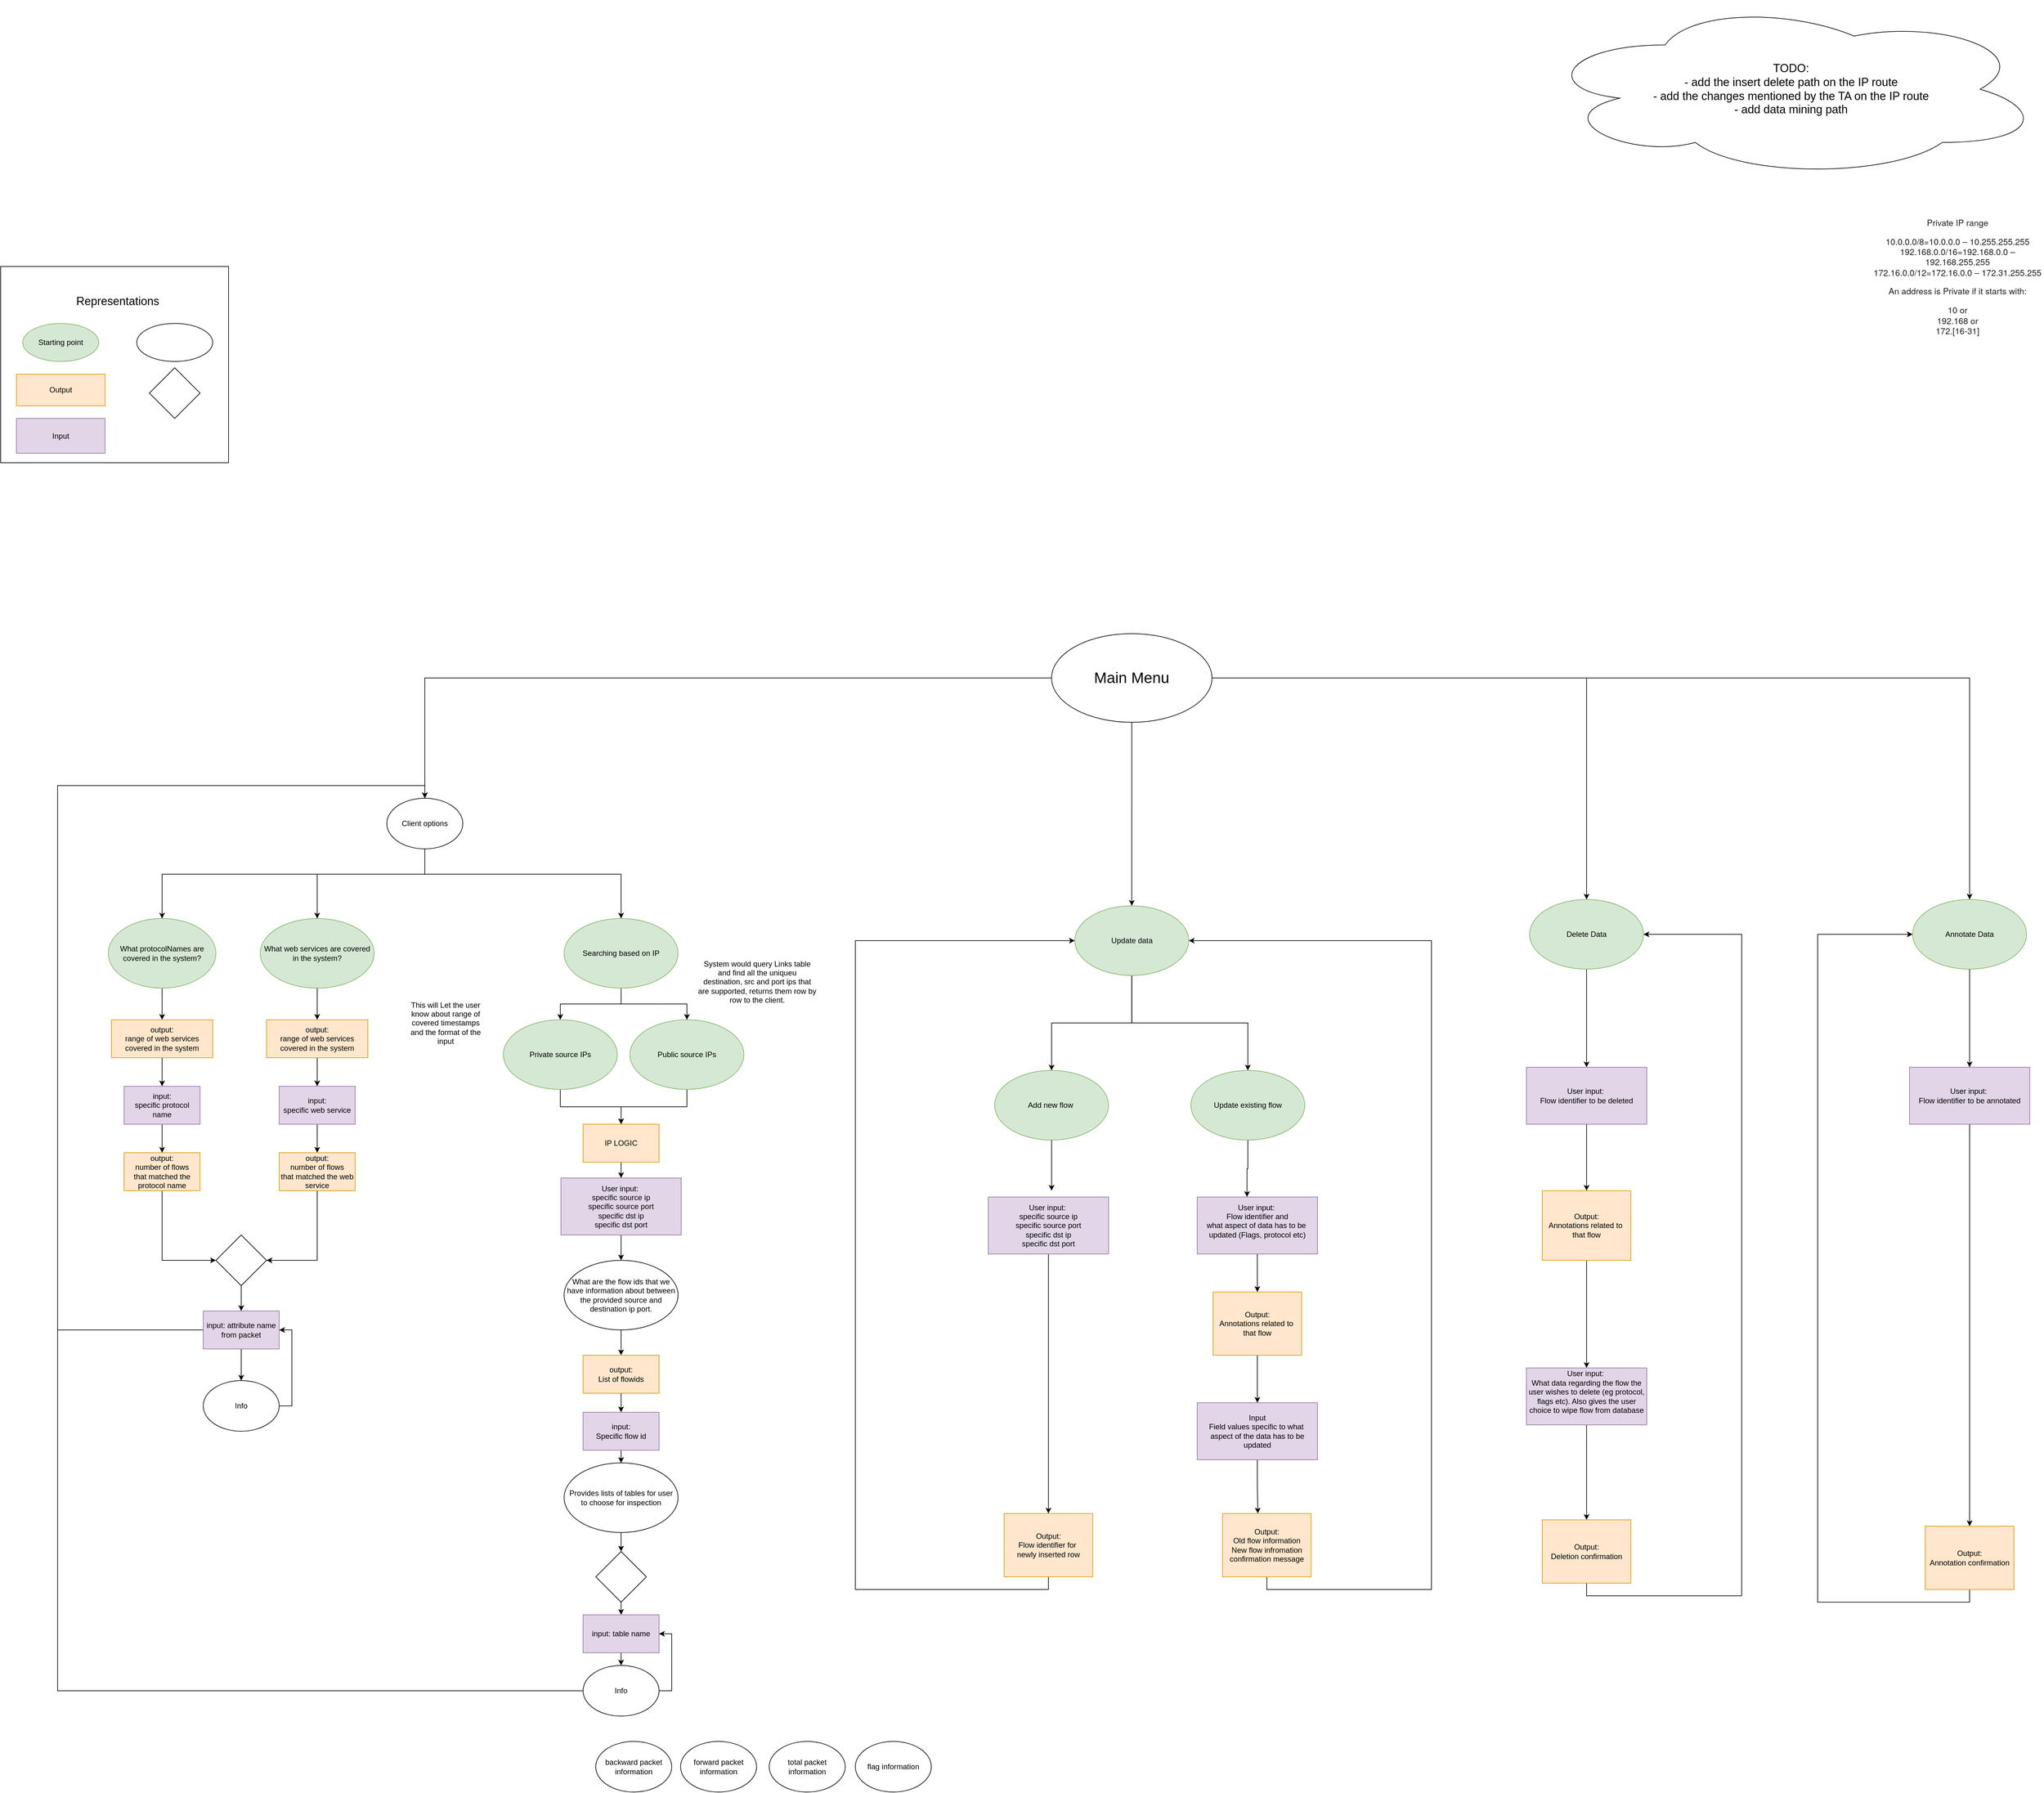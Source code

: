 <mxfile version="14.4.3" type="device"><diagram id="SofdjEfW7z4mmCoIvDy1" name="Page-1"><mxGraphModel dx="4760" dy="3686" grid="1" gridSize="10" guides="1" tooltips="1" connect="1" arrows="1" fold="1" page="1" pageScale="1" pageWidth="850" pageHeight="1100" math="0" shadow="0"><root><mxCell id="0"/><mxCell id="1" parent="0"/><mxCell id="km_jB05RlT5TDbRmIcJ6-3" value="System would query Links table and find all the uniqueu destination, src and port ips that are supported, returns them row by row to the client." style="text;html=1;strokeColor=none;fillColor=none;align=center;verticalAlign=middle;whiteSpace=wrap;rounded=0;" parent="1" vertex="1"><mxGeometry x="1140" y="700" width="190" height="100" as="geometry"/></mxCell><mxCell id="C1hIjqisIbXnjDdDZvWu-15" style="edgeStyle=orthogonalEdgeStyle;rounded=0;orthogonalLoop=1;jettySize=auto;html=1;exitX=0.5;exitY=1;exitDx=0;exitDy=0;" parent="1" source="km_jB05RlT5TDbRmIcJ6-9" target="C1hIjqisIbXnjDdDZvWu-14" edge="1"><mxGeometry relative="1" as="geometry"/></mxCell><mxCell id="km_jB05RlT5TDbRmIcJ6-9" value="Provides lists of tables for user&lt;br&gt;to choose for inspection" style="ellipse;whiteSpace=wrap;html=1;" parent="1" vertex="1"><mxGeometry x="930" y="1510" width="180" height="110" as="geometry"/></mxCell><mxCell id="km_jB05RlT5TDbRmIcJ6-10" style="edgeStyle=orthogonalEdgeStyle;rounded=0;orthogonalLoop=1;jettySize=auto;html=1;exitX=0.5;exitY=1;exitDx=0;exitDy=0;entryX=0.5;entryY=0;entryDx=0;entryDy=0;" parent="1" source="km_jB05RlT5TDbRmIcJ6-11" target="km_jB05RlT5TDbRmIcJ6-26" edge="1"><mxGeometry relative="1" as="geometry"/></mxCell><mxCell id="km_jB05RlT5TDbRmIcJ6-11" value="&lt;span&gt;User input:&amp;nbsp;&lt;/span&gt;&lt;br&gt;&lt;span&gt;specific source ip&lt;/span&gt;&lt;br&gt;&lt;span&gt;specific source port&lt;br&gt;&lt;/span&gt;&lt;span&gt;specific dst ip&lt;/span&gt;&lt;br&gt;&lt;span&gt;specific dst port&lt;br&gt;&lt;/span&gt;" style="rounded=0;whiteSpace=wrap;html=1;fillColor=#e1d5e7;strokeColor=#9673a6;" parent="1" vertex="1"><mxGeometry x="925" y="1060" width="190" height="90" as="geometry"/></mxCell><mxCell id="km_jB05RlT5TDbRmIcJ6-12" value="total packet information" style="ellipse;whiteSpace=wrap;html=1;" parent="1" vertex="1"><mxGeometry x="1254" y="1950" width="120" height="80" as="geometry"/></mxCell><mxCell id="km_jB05RlT5TDbRmIcJ6-13" value="forward packet information" style="ellipse;whiteSpace=wrap;html=1;" parent="1" vertex="1"><mxGeometry x="1114" y="1950" width="120" height="80" as="geometry"/></mxCell><mxCell id="km_jB05RlT5TDbRmIcJ6-14" value="backward packet information" style="ellipse;whiteSpace=wrap;html=1;" parent="1" vertex="1"><mxGeometry x="980" y="1950" width="120" height="80" as="geometry"/></mxCell><mxCell id="km_jB05RlT5TDbRmIcJ6-16" value="flag information" style="ellipse;whiteSpace=wrap;html=1;" parent="1" vertex="1"><mxGeometry x="1390" y="1950" width="120" height="80" as="geometry"/></mxCell><mxCell id="km_jB05RlT5TDbRmIcJ6-17" style="edgeStyle=orthogonalEdgeStyle;rounded=0;orthogonalLoop=1;jettySize=auto;html=1;exitX=0.5;exitY=1;exitDx=0;exitDy=0;" parent="1" source="km_jB05RlT5TDbRmIcJ6-18" target="km_jB05RlT5TDbRmIcJ6-11" edge="1"><mxGeometry relative="1" as="geometry"/></mxCell><mxCell id="km_jB05RlT5TDbRmIcJ6-18" value="IP LOGIC" style="rounded=0;whiteSpace=wrap;html=1;fillColor=#ffe6cc;strokeColor=#d79b00;" parent="1" vertex="1"><mxGeometry x="960" y="975" width="120" height="60" as="geometry"/></mxCell><mxCell id="km_jB05RlT5TDbRmIcJ6-19" style="edgeStyle=orthogonalEdgeStyle;rounded=0;orthogonalLoop=1;jettySize=auto;html=1;exitX=0.5;exitY=1;exitDx=0;exitDy=0;" parent="1" source="km_jB05RlT5TDbRmIcJ6-20" target="km_jB05RlT5TDbRmIcJ6-33" edge="1"><mxGeometry relative="1" as="geometry"/></mxCell><mxCell id="km_jB05RlT5TDbRmIcJ6-20" value="What web services are covered in the system?" style="ellipse;whiteSpace=wrap;html=1;fillColor=#d5e8d4;strokeColor=#82b366;" parent="1" vertex="1"><mxGeometry x="450" y="650" width="180" height="110" as="geometry"/></mxCell><mxCell id="km_jB05RlT5TDbRmIcJ6-24" value="This will Let the user know about range of covered timestamps and the format of the input" style="text;html=1;strokeColor=none;fillColor=none;align=center;verticalAlign=middle;whiteSpace=wrap;rounded=0;" parent="1" vertex="1"><mxGeometry x="680" y="780" width="126" height="70" as="geometry"/></mxCell><mxCell id="m9pFxg9L77Q3XgMrDReM-17" style="edgeStyle=orthogonalEdgeStyle;rounded=0;orthogonalLoop=1;jettySize=auto;html=1;exitX=0.5;exitY=1;exitDx=0;exitDy=0;entryX=0.5;entryY=0;entryDx=0;entryDy=0;fontSize=18;" parent="1" source="km_jB05RlT5TDbRmIcJ6-26" target="km_jB05RlT5TDbRmIcJ6-28" edge="1"><mxGeometry relative="1" as="geometry"/></mxCell><mxCell id="km_jB05RlT5TDbRmIcJ6-26" value="What are the flow ids that we have information about between the provided source and destination ip port." style="ellipse;whiteSpace=wrap;html=1;" parent="1" vertex="1"><mxGeometry x="930" y="1190" width="180" height="110" as="geometry"/></mxCell><mxCell id="km_jB05RlT5TDbRmIcJ6-27" style="edgeStyle=orthogonalEdgeStyle;rounded=0;orthogonalLoop=1;jettySize=auto;html=1;exitX=0.5;exitY=1;exitDx=0;exitDy=0;entryX=0.5;entryY=0;entryDx=0;entryDy=0;" parent="1" source="km_jB05RlT5TDbRmIcJ6-28" target="km_jB05RlT5TDbRmIcJ6-30" edge="1"><mxGeometry relative="1" as="geometry"/></mxCell><mxCell id="km_jB05RlT5TDbRmIcJ6-28" value="output:&lt;br&gt;List of flowids" style="rounded=0;whiteSpace=wrap;html=1;fillColor=#ffe6cc;strokeColor=#d79b00;" parent="1" vertex="1"><mxGeometry x="960" y="1340" width="120" height="60" as="geometry"/></mxCell><mxCell id="km_jB05RlT5TDbRmIcJ6-29" style="edgeStyle=orthogonalEdgeStyle;rounded=0;orthogonalLoop=1;jettySize=auto;html=1;exitX=0.5;exitY=1;exitDx=0;exitDy=0;entryX=0.5;entryY=0;entryDx=0;entryDy=0;" parent="1" source="km_jB05RlT5TDbRmIcJ6-30" target="km_jB05RlT5TDbRmIcJ6-9" edge="1"><mxGeometry relative="1" as="geometry"/></mxCell><mxCell id="km_jB05RlT5TDbRmIcJ6-30" value="input:&lt;br&gt;Specific flow id" style="rounded=0;whiteSpace=wrap;html=1;fillColor=#e1d5e7;strokeColor=#9673a6;" parent="1" vertex="1"><mxGeometry x="960" y="1430" width="120" height="60" as="geometry"/></mxCell><mxCell id="oFIsNmBqtUyrgdT6UC_9-7" style="edgeStyle=orthogonalEdgeStyle;rounded=0;orthogonalLoop=1;jettySize=auto;html=1;exitX=0.5;exitY=1;exitDx=0;exitDy=0;" parent="1" source="km_jB05RlT5TDbRmIcJ6-33" target="P9xbQ3F0hGOU243WaGTI-1" edge="1"><mxGeometry relative="1" as="geometry"/></mxCell><mxCell id="km_jB05RlT5TDbRmIcJ6-33" value="&lt;span&gt;output:&lt;br&gt;range of web services covered in the system&lt;br&gt;&lt;/span&gt;" style="rounded=0;whiteSpace=wrap;html=1;fillColor=#ffe6cc;strokeColor=#d79b00;" parent="1" vertex="1"><mxGeometry x="460" y="810" width="160" height="60" as="geometry"/></mxCell><mxCell id="m9pFxg9L77Q3XgMrDReM-36" style="edgeStyle=orthogonalEdgeStyle;rounded=0;orthogonalLoop=1;jettySize=auto;html=1;entryX=0.5;entryY=0;entryDx=0;entryDy=0;fontSize=18;" parent="1" source="P9xbQ3F0hGOU243WaGTI-1" target="oFIsNmBqtUyrgdT6UC_9-12" edge="1"><mxGeometry relative="1" as="geometry"/></mxCell><mxCell id="P9xbQ3F0hGOU243WaGTI-1" value="input:&lt;br&gt;specific web service" style="rounded=0;whiteSpace=wrap;html=1;fillColor=#e1d5e7;strokeColor=#9673a6;" parent="1" vertex="1"><mxGeometry x="480" y="915" width="120" height="60" as="geometry"/></mxCell><mxCell id="P9xbQ3F0hGOU243WaGTI-10" style="edgeStyle=orthogonalEdgeStyle;rounded=0;orthogonalLoop=1;jettySize=auto;html=1;" parent="1" source="P9xbQ3F0hGOU243WaGTI-4" target="P9xbQ3F0hGOU243WaGTI-9" edge="1"><mxGeometry relative="1" as="geometry"/></mxCell><mxCell id="P9xbQ3F0hGOU243WaGTI-4" value="What protocolNames are covered in the system?" style="ellipse;whiteSpace=wrap;html=1;fillColor=#d5e8d4;strokeColor=#82b366;" parent="1" vertex="1"><mxGeometry x="210" y="650" width="170" height="110" as="geometry"/></mxCell><mxCell id="m9pFxg9L77Q3XgMrDReM-35" style="edgeStyle=orthogonalEdgeStyle;rounded=0;orthogonalLoop=1;jettySize=auto;html=1;exitX=0.5;exitY=1;exitDx=0;exitDy=0;entryX=0.5;entryY=0;entryDx=0;entryDy=0;fontSize=18;" parent="1" source="P9xbQ3F0hGOU243WaGTI-5" target="oFIsNmBqtUyrgdT6UC_9-13" edge="1"><mxGeometry relative="1" as="geometry"/></mxCell><mxCell id="P9xbQ3F0hGOU243WaGTI-5" value="input:&lt;br&gt;specific protocol name" style="rounded=0;whiteSpace=wrap;html=1;fillColor=#e1d5e7;strokeColor=#9673a6;" parent="1" vertex="1"><mxGeometry x="235" y="915" width="120" height="60" as="geometry"/></mxCell><mxCell id="oFIsNmBqtUyrgdT6UC_9-8" style="edgeStyle=orthogonalEdgeStyle;rounded=0;orthogonalLoop=1;jettySize=auto;html=1;exitX=0.5;exitY=1;exitDx=0;exitDy=0;" parent="1" source="P9xbQ3F0hGOU243WaGTI-9" target="P9xbQ3F0hGOU243WaGTI-5" edge="1"><mxGeometry relative="1" as="geometry"/></mxCell><mxCell id="P9xbQ3F0hGOU243WaGTI-9" value="&lt;span&gt;output:&lt;br&gt;range of web services covered in the system&lt;br&gt;&lt;/span&gt;" style="rounded=0;whiteSpace=wrap;html=1;fillColor=#ffe6cc;strokeColor=#d79b00;" parent="1" vertex="1"><mxGeometry x="215" y="810" width="160" height="60" as="geometry"/></mxCell><mxCell id="P9xbQ3F0hGOU243WaGTI-13" style="edgeStyle=orthogonalEdgeStyle;rounded=0;orthogonalLoop=1;jettySize=auto;html=1;entryX=0.5;entryY=0;entryDx=0;entryDy=0;" parent="1" source="P9xbQ3F0hGOU243WaGTI-12" target="P9xbQ3F0hGOU243WaGTI-15" edge="1"><mxGeometry relative="1" as="geometry"><mxPoint x="1040" y="840" as="targetPoint"/></mxGeometry></mxCell><mxCell id="P9xbQ3F0hGOU243WaGTI-17" style="edgeStyle=orthogonalEdgeStyle;rounded=0;orthogonalLoop=1;jettySize=auto;html=1;exitX=0.5;exitY=1;exitDx=0;exitDy=0;" parent="1" source="P9xbQ3F0hGOU243WaGTI-12" target="P9xbQ3F0hGOU243WaGTI-16" edge="1"><mxGeometry relative="1" as="geometry"/></mxCell><mxCell id="P9xbQ3F0hGOU243WaGTI-12" value="Searching based on IP" style="ellipse;whiteSpace=wrap;html=1;fillColor=#d5e8d4;strokeColor=#82b366;" parent="1" vertex="1"><mxGeometry x="930" y="650" width="180" height="110" as="geometry"/></mxCell><mxCell id="P9xbQ3F0hGOU243WaGTI-18" style="edgeStyle=orthogonalEdgeStyle;rounded=0;orthogonalLoop=1;jettySize=auto;html=1;exitX=0.5;exitY=1;exitDx=0;exitDy=0;entryX=0.5;entryY=0;entryDx=0;entryDy=0;" parent="1" source="P9xbQ3F0hGOU243WaGTI-15" target="km_jB05RlT5TDbRmIcJ6-18" edge="1"><mxGeometry relative="1" as="geometry"/></mxCell><mxCell id="P9xbQ3F0hGOU243WaGTI-15" value="Public source IPs" style="ellipse;whiteSpace=wrap;html=1;fillColor=#d5e8d4;strokeColor=#82b366;" parent="1" vertex="1"><mxGeometry x="1034" y="810" width="180" height="110" as="geometry"/></mxCell><mxCell id="P9xbQ3F0hGOU243WaGTI-19" style="edgeStyle=orthogonalEdgeStyle;rounded=0;orthogonalLoop=1;jettySize=auto;html=1;exitX=0.5;exitY=1;exitDx=0;exitDy=0;entryX=0.5;entryY=0;entryDx=0;entryDy=0;" parent="1" source="P9xbQ3F0hGOU243WaGTI-16" target="km_jB05RlT5TDbRmIcJ6-18" edge="1"><mxGeometry relative="1" as="geometry"><mxPoint x="924" y="1030" as="targetPoint"/></mxGeometry></mxCell><mxCell id="P9xbQ3F0hGOU243WaGTI-16" value="Private source IPs" style="ellipse;whiteSpace=wrap;html=1;fillColor=#d5e8d4;strokeColor=#82b366;" parent="1" vertex="1"><mxGeometry x="834" y="810" width="180" height="110" as="geometry"/></mxCell><mxCell id="P9xbQ3F0hGOU243WaGTI-20" value="&lt;p class=&quot;lines&quot; style=&quot;color: rgb(34 , 34 , 34) ; font-family: &amp;#34;raleway&amp;#34; , &amp;#34;helveticaneue&amp;#34; , &amp;#34;helvetica neue&amp;#34; , &amp;#34;helvetica&amp;#34; , &amp;#34;arial&amp;#34; , sans-serif ; font-size: 13.6px&quot;&gt;Private IP range&lt;/p&gt;&lt;p class=&quot;lines&quot; style=&quot;color: rgb(34 , 34 , 34) ; font-family: &amp;#34;raleway&amp;#34; , &amp;#34;helveticaneue&amp;#34; , &amp;#34;helvetica neue&amp;#34; , &amp;#34;helvetica&amp;#34; , &amp;#34;arial&amp;#34; , sans-serif ; font-size: 13.6px&quot;&gt;10.0.0.0/8=10.0.0.0 – 10.255.255.255&lt;br clear=&quot;none&quot;&gt;192.168.0.0/16=192.168.0.0 – 192.168.255.255&lt;br clear=&quot;none&quot;&gt;172.16.0.0/12=172.16.0.0 – 172.31.255.255&lt;/p&gt;&lt;p class=&quot;p&quot; style=&quot;margin-top: 1em ; color: rgb(34 , 34 , 34) ; font-family: &amp;#34;raleway&amp;#34; , &amp;#34;helveticaneue&amp;#34; , &amp;#34;helvetica neue&amp;#34; , &amp;#34;helvetica&amp;#34; , &amp;#34;arial&amp;#34; , sans-serif ; font-size: 13.6px&quot;&gt;An address is Private if it starts with:&lt;/p&gt;&lt;p class=&quot;lines&quot; style=&quot;color: rgb(34 , 34 , 34) ; font-family: &amp;#34;raleway&amp;#34; , &amp;#34;helveticaneue&amp;#34; , &amp;#34;helvetica neue&amp;#34; , &amp;#34;helvetica&amp;#34; , &amp;#34;arial&amp;#34; , sans-serif ; font-size: 13.6px&quot;&gt;10 or&lt;br clear=&quot;none&quot;&gt;192.168 or&lt;br clear=&quot;none&quot;&gt;172.[16-31]&lt;/p&gt;" style="text;html=1;strokeColor=none;fillColor=none;align=center;verticalAlign=middle;whiteSpace=wrap;rounded=0;" parent="1" vertex="1"><mxGeometry x="2996" y="-470" width="270" height="210" as="geometry"/></mxCell><mxCell id="C1hIjqisIbXnjDdDZvWu-6" style="edgeStyle=orthogonalEdgeStyle;rounded=0;orthogonalLoop=1;jettySize=auto;html=1;exitX=0.5;exitY=1;exitDx=0;exitDy=0;entryX=1;entryY=0.5;entryDx=0;entryDy=0;" parent="1" source="oFIsNmBqtUyrgdT6UC_9-12" target="C1hIjqisIbXnjDdDZvWu-5" edge="1"><mxGeometry relative="1" as="geometry"/></mxCell><mxCell id="oFIsNmBqtUyrgdT6UC_9-12" value="output:&lt;br&gt;number of flows&lt;br&gt;that matched the web service" style="rounded=0;whiteSpace=wrap;html=1;fillColor=#ffe6cc;strokeColor=#d79b00;" parent="1" vertex="1"><mxGeometry x="480" y="1020" width="120" height="60" as="geometry"/></mxCell><mxCell id="C1hIjqisIbXnjDdDZvWu-7" style="edgeStyle=orthogonalEdgeStyle;rounded=0;orthogonalLoop=1;jettySize=auto;html=1;exitX=0.5;exitY=1;exitDx=0;exitDy=0;entryX=0;entryY=0.5;entryDx=0;entryDy=0;" parent="1" source="oFIsNmBqtUyrgdT6UC_9-13" target="C1hIjqisIbXnjDdDZvWu-5" edge="1"><mxGeometry relative="1" as="geometry"/></mxCell><mxCell id="oFIsNmBqtUyrgdT6UC_9-13" value="output:&lt;br&gt;number of flows&lt;br&gt;that matched the protocol name" style="rounded=0;whiteSpace=wrap;html=1;fillColor=#ffe6cc;strokeColor=#d79b00;" parent="1" vertex="1"><mxGeometry x="235" y="1020" width="120" height="60" as="geometry"/></mxCell><mxCell id="m9pFxg9L77Q3XgMrDReM-1" style="edgeStyle=orthogonalEdgeStyle;rounded=0;orthogonalLoop=1;jettySize=auto;html=1;entryX=0.5;entryY=0;entryDx=0;entryDy=0;" parent="1" source="C1hIjqisIbXnjDdDZvWu-3" target="C1hIjqisIbXnjDdDZvWu-10" edge="1"><mxGeometry relative="1" as="geometry"/></mxCell><mxCell id="m9pFxg9L77Q3XgMrDReM-13" style="edgeStyle=orthogonalEdgeStyle;rounded=0;orthogonalLoop=1;jettySize=auto;html=1;exitX=0;exitY=0.5;exitDx=0;exitDy=0;entryX=0.5;entryY=0;entryDx=0;entryDy=0;fontSize=18;" parent="1" source="C1hIjqisIbXnjDdDZvWu-3" target="C1hIjqisIbXnjDdDZvWu-22" edge="1"><mxGeometry relative="1" as="geometry"><Array as="points"><mxPoint x="130" y="1300"/><mxPoint x="130" y="440"/><mxPoint x="710" y="440"/></Array></mxGeometry></mxCell><mxCell id="C1hIjqisIbXnjDdDZvWu-3" value="input: attribute name from packet" style="rounded=0;whiteSpace=wrap;html=1;fillColor=#e1d5e7;strokeColor=#9673a6;" parent="1" vertex="1"><mxGeometry x="360" y="1270" width="120" height="60" as="geometry"/></mxCell><mxCell id="C1hIjqisIbXnjDdDZvWu-9" style="edgeStyle=orthogonalEdgeStyle;rounded=0;orthogonalLoop=1;jettySize=auto;html=1;exitX=0.5;exitY=1;exitDx=0;exitDy=0;entryX=0.5;entryY=0;entryDx=0;entryDy=0;" parent="1" source="C1hIjqisIbXnjDdDZvWu-5" target="C1hIjqisIbXnjDdDZvWu-3" edge="1"><mxGeometry relative="1" as="geometry"/></mxCell><mxCell id="C1hIjqisIbXnjDdDZvWu-5" value="" style="rhombus;whiteSpace=wrap;html=1;" parent="1" vertex="1"><mxGeometry x="380" y="1150" width="80" height="80" as="geometry"/></mxCell><mxCell id="m9pFxg9L77Q3XgMrDReM-12" style="edgeStyle=orthogonalEdgeStyle;rounded=0;orthogonalLoop=1;jettySize=auto;html=1;exitX=1;exitY=0.5;exitDx=0;exitDy=0;entryX=1;entryY=0.5;entryDx=0;entryDy=0;fontSize=18;" parent="1" source="C1hIjqisIbXnjDdDZvWu-10" target="C1hIjqisIbXnjDdDZvWu-3" edge="1"><mxGeometry relative="1" as="geometry"/></mxCell><mxCell id="C1hIjqisIbXnjDdDZvWu-10" value="Info" style="ellipse;whiteSpace=wrap;html=1;" parent="1" vertex="1"><mxGeometry x="360" y="1380" width="120" height="80" as="geometry"/></mxCell><mxCell id="m9pFxg9L77Q3XgMrDReM-20" style="edgeStyle=orthogonalEdgeStyle;rounded=0;orthogonalLoop=1;jettySize=auto;html=1;exitX=0.5;exitY=1;exitDx=0;exitDy=0;entryX=0.5;entryY=0;entryDx=0;entryDy=0;fontSize=18;" parent="1" source="C1hIjqisIbXnjDdDZvWu-14" target="m9pFxg9L77Q3XgMrDReM-19" edge="1"><mxGeometry relative="1" as="geometry"/></mxCell><mxCell id="C1hIjqisIbXnjDdDZvWu-14" value="" style="rhombus;whiteSpace=wrap;html=1;" parent="1" vertex="1"><mxGeometry x="980" y="1650" width="80" height="80" as="geometry"/></mxCell><mxCell id="m9pFxg9L77Q3XgMrDReM-31" style="edgeStyle=orthogonalEdgeStyle;rounded=0;orthogonalLoop=1;jettySize=auto;html=1;entryX=0.5;entryY=0;entryDx=0;entryDy=0;fontSize=18;" parent="1" source="C1hIjqisIbXnjDdDZvWu-22" target="km_jB05RlT5TDbRmIcJ6-20" edge="1"><mxGeometry relative="1" as="geometry"><Array as="points"><mxPoint x="710" y="580"/><mxPoint x="540" y="580"/></Array></mxGeometry></mxCell><mxCell id="m9pFxg9L77Q3XgMrDReM-32" style="edgeStyle=orthogonalEdgeStyle;rounded=0;orthogonalLoop=1;jettySize=auto;html=1;entryX=0.5;entryY=0;entryDx=0;entryDy=0;fontSize=18;" parent="1" source="C1hIjqisIbXnjDdDZvWu-22" target="P9xbQ3F0hGOU243WaGTI-4" edge="1"><mxGeometry relative="1" as="geometry"><Array as="points"><mxPoint x="710" y="580"/><mxPoint x="295" y="580"/></Array></mxGeometry></mxCell><mxCell id="m9pFxg9L77Q3XgMrDReM-33" style="edgeStyle=orthogonalEdgeStyle;rounded=0;orthogonalLoop=1;jettySize=auto;html=1;entryX=0.5;entryY=0;entryDx=0;entryDy=0;fontSize=18;" parent="1" source="C1hIjqisIbXnjDdDZvWu-22" target="P9xbQ3F0hGOU243WaGTI-12" edge="1"><mxGeometry relative="1" as="geometry"><Array as="points"><mxPoint x="710" y="580"/><mxPoint x="1020" y="580"/></Array></mxGeometry></mxCell><mxCell id="C1hIjqisIbXnjDdDZvWu-22" value="Client options" style="ellipse;whiteSpace=wrap;html=1;" parent="1" vertex="1"><mxGeometry x="650" y="460" width="120" height="80" as="geometry"/></mxCell><mxCell id="m9pFxg9L77Q3XgMrDReM-2" value="Starting point" style="ellipse;whiteSpace=wrap;html=1;fillColor=#d5e8d4;strokeColor=#82b366;" parent="1" vertex="1"><mxGeometry x="75" y="-290" width="120" height="60" as="geometry"/></mxCell><mxCell id="m9pFxg9L77Q3XgMrDReM-3" value="&lt;span&gt;Output&lt;br&gt;&lt;/span&gt;" style="rounded=0;whiteSpace=wrap;html=1;fillColor=#ffe6cc;strokeColor=#d79b00;" parent="1" vertex="1"><mxGeometry x="65" y="-210" width="140" height="50" as="geometry"/></mxCell><mxCell id="m9pFxg9L77Q3XgMrDReM-4" value="Input" style="rounded=0;whiteSpace=wrap;html=1;fillColor=#e1d5e7;strokeColor=#9673a6;" parent="1" vertex="1"><mxGeometry x="65" y="-140" width="140" height="55" as="geometry"/></mxCell><mxCell id="m9pFxg9L77Q3XgMrDReM-5" value="" style="rounded=0;whiteSpace=wrap;html=1;fillColor=none;" parent="1" vertex="1"><mxGeometry x="40" y="-380" width="360" height="310" as="geometry"/></mxCell><mxCell id="m9pFxg9L77Q3XgMrDReM-8" value="Representations" style="text;html=1;strokeColor=none;fillColor=none;align=center;verticalAlign=middle;whiteSpace=wrap;rounded=0;fontSize=18;" parent="1" vertex="1"><mxGeometry x="115" y="-350" width="220" height="50" as="geometry"/></mxCell><mxCell id="m9pFxg9L77Q3XgMrDReM-22" style="edgeStyle=orthogonalEdgeStyle;rounded=0;orthogonalLoop=1;jettySize=auto;html=1;exitX=0.5;exitY=1;exitDx=0;exitDy=0;entryX=0.5;entryY=0;entryDx=0;entryDy=0;fontSize=18;" parent="1" source="m9pFxg9L77Q3XgMrDReM-19" target="m9pFxg9L77Q3XgMrDReM-21" edge="1"><mxGeometry relative="1" as="geometry"/></mxCell><mxCell id="m9pFxg9L77Q3XgMrDReM-19" value="input: table name" style="rounded=0;whiteSpace=wrap;html=1;fillColor=#e1d5e7;strokeColor=#9673a6;" parent="1" vertex="1"><mxGeometry x="960" y="1750" width="120" height="60" as="geometry"/></mxCell><mxCell id="m9pFxg9L77Q3XgMrDReM-38" style="edgeStyle=orthogonalEdgeStyle;rounded=0;orthogonalLoop=1;jettySize=auto;html=1;exitX=1;exitY=0.5;exitDx=0;exitDy=0;entryX=1;entryY=0.5;entryDx=0;entryDy=0;fontSize=18;" parent="1" source="m9pFxg9L77Q3XgMrDReM-21" target="m9pFxg9L77Q3XgMrDReM-19" edge="1"><mxGeometry relative="1" as="geometry"/></mxCell><mxCell id="m9pFxg9L77Q3XgMrDReM-39" style="edgeStyle=orthogonalEdgeStyle;rounded=0;orthogonalLoop=1;jettySize=auto;html=1;entryX=0.5;entryY=0;entryDx=0;entryDy=0;fontSize=18;" parent="1" source="m9pFxg9L77Q3XgMrDReM-21" target="C1hIjqisIbXnjDdDZvWu-22" edge="1"><mxGeometry relative="1" as="geometry"><Array as="points"><mxPoint x="130" y="1870"/><mxPoint x="130" y="440"/><mxPoint x="710" y="440"/></Array></mxGeometry></mxCell><mxCell id="m9pFxg9L77Q3XgMrDReM-21" value="Info" style="ellipse;whiteSpace=wrap;html=1;" parent="1" vertex="1"><mxGeometry x="960" y="1830" width="120" height="80" as="geometry"/></mxCell><mxCell id="m9pFxg9L77Q3XgMrDReM-26" value="" style="rhombus;whiteSpace=wrap;html=1;" parent="1" vertex="1"><mxGeometry x="275" y="-220" width="80" height="80" as="geometry"/></mxCell><mxCell id="m9pFxg9L77Q3XgMrDReM-30" value="" style="ellipse;whiteSpace=wrap;html=1;" parent="1" vertex="1"><mxGeometry x="255" y="-290" width="120" height="60" as="geometry"/></mxCell><mxCell id="m9pFxg9L77Q3XgMrDReM-37" value="TODO:&lt;br&gt;- add the insert delete path on the IP route&lt;br&gt;- add the changes mentioned by the TA on the IP route&lt;br&gt;- add data mining path" style="ellipse;shape=cloud;whiteSpace=wrap;html=1;fontSize=18;" parent="1" vertex="1"><mxGeometry x="2470" y="-800" width="796" height="280" as="geometry"/></mxCell><mxCell id="XH1tqN_Tw8rgOxnYCaRf-25" style="edgeStyle=orthogonalEdgeStyle;rounded=0;orthogonalLoop=1;jettySize=auto;html=1;exitX=0.5;exitY=1;exitDx=0;exitDy=0;entryX=0.5;entryY=0;entryDx=0;entryDy=0;" edge="1" parent="1" source="m9pFxg9L77Q3XgMrDReM-41" target="XH1tqN_Tw8rgOxnYCaRf-2"><mxGeometry relative="1" as="geometry"/></mxCell><mxCell id="XH1tqN_Tw8rgOxnYCaRf-26" style="edgeStyle=orthogonalEdgeStyle;rounded=0;orthogonalLoop=1;jettySize=auto;html=1;exitX=0.5;exitY=1;exitDx=0;exitDy=0;entryX=0.5;entryY=0;entryDx=0;entryDy=0;" edge="1" parent="1" source="m9pFxg9L77Q3XgMrDReM-41" target="XH1tqN_Tw8rgOxnYCaRf-3"><mxGeometry relative="1" as="geometry"/></mxCell><mxCell id="m9pFxg9L77Q3XgMrDReM-41" value="Update data" style="ellipse;whiteSpace=wrap;html=1;fillColor=#d5e8d4;strokeColor=#82b366;" parent="1" vertex="1"><mxGeometry x="1736.67" y="630" width="180" height="110" as="geometry"/></mxCell><mxCell id="XH1tqN_Tw8rgOxnYCaRf-27" style="edgeStyle=orthogonalEdgeStyle;rounded=0;orthogonalLoop=1;jettySize=auto;html=1;exitX=0.5;exitY=1;exitDx=0;exitDy=0;" edge="1" parent="1" source="XH1tqN_Tw8rgOxnYCaRf-2"><mxGeometry relative="1" as="geometry"><mxPoint x="1700.0" y="1080" as="targetPoint"/></mxGeometry></mxCell><mxCell id="XH1tqN_Tw8rgOxnYCaRf-2" value="Add new flow&amp;nbsp;" style="ellipse;whiteSpace=wrap;html=1;fillColor=#d5e8d4;strokeColor=#82b366;" vertex="1" parent="1"><mxGeometry x="1610" y="890" width="180" height="110" as="geometry"/></mxCell><mxCell id="XH1tqN_Tw8rgOxnYCaRf-29" style="edgeStyle=orthogonalEdgeStyle;rounded=0;orthogonalLoop=1;jettySize=auto;html=1;exitX=0.5;exitY=1;exitDx=0;exitDy=0;entryX=0.414;entryY=-0.002;entryDx=0;entryDy=0;entryPerimeter=0;" edge="1" parent="1" source="XH1tqN_Tw8rgOxnYCaRf-3" target="XH1tqN_Tw8rgOxnYCaRf-5"><mxGeometry relative="1" as="geometry"/></mxCell><mxCell id="XH1tqN_Tw8rgOxnYCaRf-3" value="Update existing flow" style="ellipse;whiteSpace=wrap;html=1;fillColor=#d5e8d4;strokeColor=#82b366;" vertex="1" parent="1"><mxGeometry x="1920" y="890" width="180" height="110" as="geometry"/></mxCell><mxCell id="XH1tqN_Tw8rgOxnYCaRf-33" style="edgeStyle=orthogonalEdgeStyle;rounded=0;orthogonalLoop=1;jettySize=auto;html=1;exitX=0.5;exitY=1;exitDx=0;exitDy=0;entryX=0.5;entryY=0;entryDx=0;entryDy=0;" edge="1" parent="1" source="XH1tqN_Tw8rgOxnYCaRf-4" target="XH1tqN_Tw8rgOxnYCaRf-7"><mxGeometry relative="1" as="geometry"/></mxCell><mxCell id="XH1tqN_Tw8rgOxnYCaRf-4" value="&lt;span&gt;User input:&amp;nbsp;&lt;/span&gt;&lt;br&gt;&lt;span&gt;specific source ip&lt;/span&gt;&lt;br&gt;&lt;span&gt;specific source port&lt;br&gt;&lt;/span&gt;&lt;span&gt;specific dst ip&lt;/span&gt;&lt;br&gt;&lt;span&gt;specific dst port&lt;br&gt;&lt;/span&gt;" style="rounded=0;whiteSpace=wrap;html=1;fillColor=#e1d5e7;strokeColor=#9673a6;" vertex="1" parent="1"><mxGeometry x="1600" y="1090" width="190" height="90" as="geometry"/></mxCell><mxCell id="XH1tqN_Tw8rgOxnYCaRf-30" style="edgeStyle=orthogonalEdgeStyle;rounded=0;orthogonalLoop=1;jettySize=auto;html=1;exitX=0.5;exitY=1;exitDx=0;exitDy=0;entryX=0.5;entryY=0;entryDx=0;entryDy=0;" edge="1" parent="1" source="XH1tqN_Tw8rgOxnYCaRf-5" target="XH1tqN_Tw8rgOxnYCaRf-9"><mxGeometry relative="1" as="geometry"/></mxCell><mxCell id="XH1tqN_Tw8rgOxnYCaRf-5" value="&lt;span&gt;User input:&amp;nbsp;&lt;/span&gt;&lt;br&gt;&lt;span&gt;Flow identifier and&lt;br&gt;what aspect of data has to be&amp;nbsp;&lt;br&gt;updated (Flags, protocol etc)&lt;br&gt;&lt;br&gt;&lt;/span&gt;" style="rounded=0;whiteSpace=wrap;html=1;fillColor=#e1d5e7;strokeColor=#9673a6;" vertex="1" parent="1"><mxGeometry x="1930" y="1090" width="190" height="90" as="geometry"/></mxCell><mxCell id="XH1tqN_Tw8rgOxnYCaRf-36" style="edgeStyle=orthogonalEdgeStyle;rounded=0;orthogonalLoop=1;jettySize=auto;html=1;exitX=0.5;exitY=1;exitDx=0;exitDy=0;entryX=1;entryY=0.5;entryDx=0;entryDy=0;" edge="1" parent="1" source="XH1tqN_Tw8rgOxnYCaRf-6" target="m9pFxg9L77Q3XgMrDReM-41"><mxGeometry relative="1" as="geometry"><mxPoint x="2210" y="900" as="targetPoint"/><Array as="points"><mxPoint x="2040" y="1710"/><mxPoint x="2300" y="1710"/><mxPoint x="2300" y="685"/></Array></mxGeometry></mxCell><mxCell id="XH1tqN_Tw8rgOxnYCaRf-6" value="Output:&lt;br&gt;Old flow information&lt;br&gt;New flow infromation&lt;br&gt;confirmation message" style="rounded=0;whiteSpace=wrap;html=1;fillColor=#ffe6cc;strokeColor=#d79b00;" vertex="1" parent="1"><mxGeometry x="1970" y="1590" width="140" height="100" as="geometry"/></mxCell><mxCell id="XH1tqN_Tw8rgOxnYCaRf-34" style="edgeStyle=orthogonalEdgeStyle;rounded=0;orthogonalLoop=1;jettySize=auto;html=1;exitX=0.5;exitY=1;exitDx=0;exitDy=0;entryX=0;entryY=0.5;entryDx=0;entryDy=0;" edge="1" parent="1" source="XH1tqN_Tw8rgOxnYCaRf-7" target="m9pFxg9L77Q3XgMrDReM-41"><mxGeometry relative="1" as="geometry"><mxPoint x="1500" y="700" as="targetPoint"/><Array as="points"><mxPoint x="1695" y="1710"/><mxPoint x="1390" y="1710"/><mxPoint x="1390" y="685"/></Array></mxGeometry></mxCell><mxCell id="XH1tqN_Tw8rgOxnYCaRf-7" value="Output:&lt;br&gt;Flow identifier for&amp;nbsp;&lt;br&gt;newly inserted row" style="rounded=0;whiteSpace=wrap;html=1;fillColor=#ffe6cc;strokeColor=#d79b00;" vertex="1" parent="1"><mxGeometry x="1625" y="1590" width="140" height="100" as="geometry"/></mxCell><mxCell id="XH1tqN_Tw8rgOxnYCaRf-21" style="edgeStyle=orthogonalEdgeStyle;rounded=0;orthogonalLoop=1;jettySize=auto;html=1;exitX=0.5;exitY=1;exitDx=0;exitDy=0;entryX=0.5;entryY=0;entryDx=0;entryDy=0;" edge="1" parent="1" source="XH1tqN_Tw8rgOxnYCaRf-8" target="m9pFxg9L77Q3XgMrDReM-41"><mxGeometry relative="1" as="geometry"/></mxCell><mxCell id="XH1tqN_Tw8rgOxnYCaRf-22" style="edgeStyle=orthogonalEdgeStyle;rounded=0;orthogonalLoop=1;jettySize=auto;html=1;" edge="1" parent="1" source="XH1tqN_Tw8rgOxnYCaRf-8" target="XH1tqN_Tw8rgOxnYCaRf-12"><mxGeometry relative="1" as="geometry"/></mxCell><mxCell id="XH1tqN_Tw8rgOxnYCaRf-23" style="edgeStyle=orthogonalEdgeStyle;rounded=0;orthogonalLoop=1;jettySize=auto;html=1;" edge="1" parent="1" source="XH1tqN_Tw8rgOxnYCaRf-8" target="XH1tqN_Tw8rgOxnYCaRf-18"><mxGeometry relative="1" as="geometry"/></mxCell><mxCell id="XH1tqN_Tw8rgOxnYCaRf-24" style="edgeStyle=orthogonalEdgeStyle;rounded=0;orthogonalLoop=1;jettySize=auto;html=1;exitX=0;exitY=0.5;exitDx=0;exitDy=0;entryX=0.5;entryY=0;entryDx=0;entryDy=0;" edge="1" parent="1" source="XH1tqN_Tw8rgOxnYCaRf-8" target="C1hIjqisIbXnjDdDZvWu-22"><mxGeometry relative="1" as="geometry"/></mxCell><mxCell id="XH1tqN_Tw8rgOxnYCaRf-8" value="&lt;font style=&quot;font-size: 24px&quot;&gt;Main Menu&lt;/font&gt;" style="ellipse;whiteSpace=wrap;html=1;" vertex="1" parent="1"><mxGeometry x="1700" y="200" width="253.33" height="140" as="geometry"/></mxCell><mxCell id="XH1tqN_Tw8rgOxnYCaRf-31" style="edgeStyle=orthogonalEdgeStyle;rounded=0;orthogonalLoop=1;jettySize=auto;html=1;exitX=0.5;exitY=1;exitDx=0;exitDy=0;entryX=0.5;entryY=0;entryDx=0;entryDy=0;" edge="1" parent="1" source="XH1tqN_Tw8rgOxnYCaRf-9" target="XH1tqN_Tw8rgOxnYCaRf-11"><mxGeometry relative="1" as="geometry"/></mxCell><mxCell id="XH1tqN_Tw8rgOxnYCaRf-9" value="Output:&lt;br&gt;Annotations related to&amp;nbsp;&lt;br&gt;that flow" style="rounded=0;whiteSpace=wrap;html=1;fillColor=#ffe6cc;strokeColor=#d79b00;" vertex="1" parent="1"><mxGeometry x="1955" y="1240" width="140" height="100" as="geometry"/></mxCell><mxCell id="XH1tqN_Tw8rgOxnYCaRf-32" style="edgeStyle=orthogonalEdgeStyle;rounded=0;orthogonalLoop=1;jettySize=auto;html=1;exitX=0.5;exitY=1;exitDx=0;exitDy=0;entryX=0.398;entryY=-0.001;entryDx=0;entryDy=0;entryPerimeter=0;" edge="1" parent="1" source="XH1tqN_Tw8rgOxnYCaRf-11" target="XH1tqN_Tw8rgOxnYCaRf-6"><mxGeometry relative="1" as="geometry"/></mxCell><mxCell id="XH1tqN_Tw8rgOxnYCaRf-11" value="&lt;span&gt;Input&lt;br&gt;Field values specific to what&amp;nbsp;&lt;br&gt;aspect of the data has to be updated&lt;br&gt;&lt;/span&gt;" style="rounded=0;whiteSpace=wrap;html=1;fillColor=#e1d5e7;strokeColor=#9673a6;" vertex="1" parent="1"><mxGeometry x="1930" y="1415" width="190" height="90" as="geometry"/></mxCell><mxCell id="XH1tqN_Tw8rgOxnYCaRf-40" style="edgeStyle=orthogonalEdgeStyle;rounded=0;orthogonalLoop=1;jettySize=auto;html=1;exitX=0.5;exitY=1;exitDx=0;exitDy=0;entryX=0.5;entryY=0;entryDx=0;entryDy=0;" edge="1" parent="1" source="XH1tqN_Tw8rgOxnYCaRf-12" target="XH1tqN_Tw8rgOxnYCaRf-13"><mxGeometry relative="1" as="geometry"><mxPoint x="2545.714" y="870" as="targetPoint"/></mxGeometry></mxCell><mxCell id="XH1tqN_Tw8rgOxnYCaRf-12" value="Delete Data" style="ellipse;whiteSpace=wrap;html=1;fillColor=#d5e8d4;strokeColor=#82b366;" vertex="1" parent="1"><mxGeometry x="2455" y="620" width="180" height="110" as="geometry"/></mxCell><mxCell id="XH1tqN_Tw8rgOxnYCaRf-37" style="edgeStyle=orthogonalEdgeStyle;rounded=0;orthogonalLoop=1;jettySize=auto;html=1;exitX=0.5;exitY=1;exitDx=0;exitDy=0;entryX=0.5;entryY=0;entryDx=0;entryDy=0;" edge="1" parent="1" source="XH1tqN_Tw8rgOxnYCaRf-13" target="XH1tqN_Tw8rgOxnYCaRf-14"><mxGeometry relative="1" as="geometry"/></mxCell><mxCell id="XH1tqN_Tw8rgOxnYCaRf-13" value="&lt;span&gt;User input:&amp;nbsp;&lt;/span&gt;&lt;br&gt;&lt;span&gt;Flow identifier to be deleted&lt;br&gt;&lt;/span&gt;" style="rounded=0;whiteSpace=wrap;html=1;fillColor=#e1d5e7;strokeColor=#9673a6;" vertex="1" parent="1"><mxGeometry x="2450" y="885" width="190" height="90" as="geometry"/></mxCell><mxCell id="XH1tqN_Tw8rgOxnYCaRf-38" style="edgeStyle=orthogonalEdgeStyle;rounded=0;orthogonalLoop=1;jettySize=auto;html=1;exitX=0.5;exitY=1;exitDx=0;exitDy=0;" edge="1" parent="1" source="XH1tqN_Tw8rgOxnYCaRf-14" target="XH1tqN_Tw8rgOxnYCaRf-15"><mxGeometry relative="1" as="geometry"><mxPoint x="2550" y="1350" as="targetPoint"/></mxGeometry></mxCell><mxCell id="XH1tqN_Tw8rgOxnYCaRf-14" value="Output:&lt;br&gt;Annotations related to&amp;nbsp;&lt;br&gt;that flow" style="rounded=0;whiteSpace=wrap;html=1;fillColor=#ffe6cc;strokeColor=#d79b00;" vertex="1" parent="1"><mxGeometry x="2475" y="1080" width="140" height="110" as="geometry"/></mxCell><mxCell id="XH1tqN_Tw8rgOxnYCaRf-39" style="edgeStyle=orthogonalEdgeStyle;rounded=0;orthogonalLoop=1;jettySize=auto;html=1;exitX=0.5;exitY=1;exitDx=0;exitDy=0;entryX=0.5;entryY=0;entryDx=0;entryDy=0;" edge="1" parent="1" source="XH1tqN_Tw8rgOxnYCaRf-15" target="XH1tqN_Tw8rgOxnYCaRf-17"><mxGeometry relative="1" as="geometry"/></mxCell><mxCell id="XH1tqN_Tw8rgOxnYCaRf-15" value="&lt;span&gt;User input:&amp;nbsp;&lt;/span&gt;&lt;br&gt;&lt;span&gt;What data regarding the flow the user wishes to delete (eg protocol, flags etc). Also gives the user choice to wipe flow from database&lt;br&gt;&lt;br&gt;&lt;/span&gt;" style="rounded=0;whiteSpace=wrap;html=1;fillColor=#e1d5e7;strokeColor=#9673a6;" vertex="1" parent="1"><mxGeometry x="2450" y="1360" width="190" height="90" as="geometry"/></mxCell><mxCell id="XH1tqN_Tw8rgOxnYCaRf-41" style="edgeStyle=orthogonalEdgeStyle;rounded=0;orthogonalLoop=1;jettySize=auto;html=1;exitX=0.5;exitY=1;exitDx=0;exitDy=0;entryX=1;entryY=0.5;entryDx=0;entryDy=0;" edge="1" parent="1" source="XH1tqN_Tw8rgOxnYCaRf-17" target="XH1tqN_Tw8rgOxnYCaRf-12"><mxGeometry relative="1" as="geometry"><mxPoint x="2750" y="770" as="targetPoint"/><Array as="points"><mxPoint x="2545" y="1720"/><mxPoint x="2790" y="1720"/><mxPoint x="2790" y="675"/></Array></mxGeometry></mxCell><mxCell id="XH1tqN_Tw8rgOxnYCaRf-17" value="Output:&lt;br&gt;Deletion confirmation" style="rounded=0;whiteSpace=wrap;html=1;fillColor=#ffe6cc;strokeColor=#d79b00;" vertex="1" parent="1"><mxGeometry x="2475" y="1600" width="140" height="100" as="geometry"/></mxCell><mxCell id="XH1tqN_Tw8rgOxnYCaRf-42" style="edgeStyle=orthogonalEdgeStyle;rounded=0;orthogonalLoop=1;jettySize=auto;html=1;exitX=0.5;exitY=1;exitDx=0;exitDy=0;" edge="1" parent="1" source="XH1tqN_Tw8rgOxnYCaRf-18" target="XH1tqN_Tw8rgOxnYCaRf-19"><mxGeometry relative="1" as="geometry"/></mxCell><mxCell id="XH1tqN_Tw8rgOxnYCaRf-18" value="Annotate Data" style="ellipse;whiteSpace=wrap;html=1;fillColor=#d5e8d4;strokeColor=#82b366;" vertex="1" parent="1"><mxGeometry x="3060" y="620" width="180" height="110" as="geometry"/></mxCell><mxCell id="XH1tqN_Tw8rgOxnYCaRf-43" style="edgeStyle=orthogonalEdgeStyle;rounded=0;orthogonalLoop=1;jettySize=auto;html=1;exitX=0.5;exitY=1;exitDx=0;exitDy=0;entryX=0.5;entryY=0;entryDx=0;entryDy=0;" edge="1" parent="1" source="XH1tqN_Tw8rgOxnYCaRf-19" target="XH1tqN_Tw8rgOxnYCaRf-20"><mxGeometry relative="1" as="geometry"/></mxCell><mxCell id="XH1tqN_Tw8rgOxnYCaRf-19" value="&lt;span&gt;User input:&amp;nbsp;&lt;/span&gt;&lt;br&gt;&lt;span&gt;Flow identifier to be annotated&lt;br&gt;&lt;/span&gt;" style="rounded=0;whiteSpace=wrap;html=1;fillColor=#e1d5e7;strokeColor=#9673a6;" vertex="1" parent="1"><mxGeometry x="3055" y="885" width="190" height="90" as="geometry"/></mxCell><mxCell id="XH1tqN_Tw8rgOxnYCaRf-44" style="edgeStyle=orthogonalEdgeStyle;rounded=0;orthogonalLoop=1;jettySize=auto;html=1;exitX=0.5;exitY=1;exitDx=0;exitDy=0;entryX=0;entryY=0.5;entryDx=0;entryDy=0;" edge="1" parent="1" source="XH1tqN_Tw8rgOxnYCaRf-20" target="XH1tqN_Tw8rgOxnYCaRf-18"><mxGeometry relative="1" as="geometry"><mxPoint x="2900" y="80" as="targetPoint"/><Array as="points"><mxPoint x="3150" y="1730"/><mxPoint x="2910" y="1730"/><mxPoint x="2910" y="675"/></Array></mxGeometry></mxCell><mxCell id="XH1tqN_Tw8rgOxnYCaRf-20" value="Output:&lt;br&gt;Annotation confirmation" style="rounded=0;whiteSpace=wrap;html=1;fillColor=#ffe6cc;strokeColor=#d79b00;" vertex="1" parent="1"><mxGeometry x="3080" y="1610" width="140" height="100" as="geometry"/></mxCell></root></mxGraphModel></diagram></mxfile>